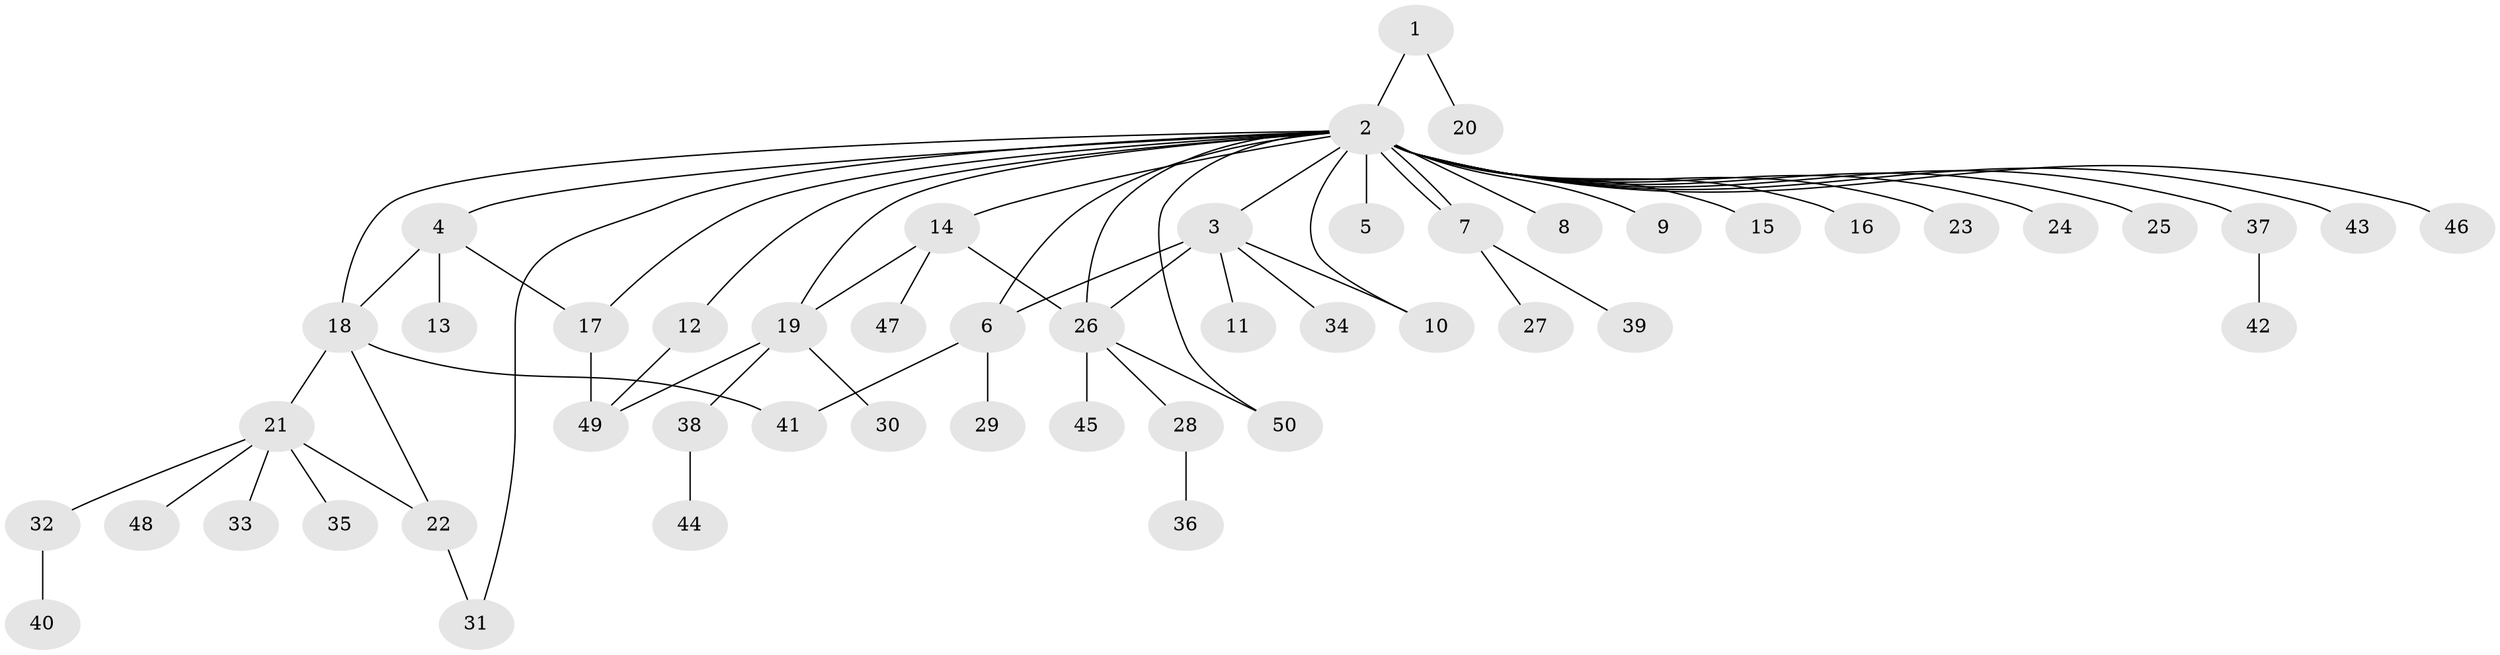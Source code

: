 // Generated by graph-tools (version 1.1) at 2025/35/03/09/25 02:35:49]
// undirected, 50 vertices, 63 edges
graph export_dot {
graph [start="1"]
  node [color=gray90,style=filled];
  1;
  2;
  3;
  4;
  5;
  6;
  7;
  8;
  9;
  10;
  11;
  12;
  13;
  14;
  15;
  16;
  17;
  18;
  19;
  20;
  21;
  22;
  23;
  24;
  25;
  26;
  27;
  28;
  29;
  30;
  31;
  32;
  33;
  34;
  35;
  36;
  37;
  38;
  39;
  40;
  41;
  42;
  43;
  44;
  45;
  46;
  47;
  48;
  49;
  50;
  1 -- 2;
  1 -- 20;
  2 -- 3;
  2 -- 4;
  2 -- 5;
  2 -- 6;
  2 -- 7;
  2 -- 7;
  2 -- 8;
  2 -- 9;
  2 -- 10;
  2 -- 12;
  2 -- 14;
  2 -- 15;
  2 -- 16;
  2 -- 17;
  2 -- 18;
  2 -- 19;
  2 -- 23;
  2 -- 24;
  2 -- 25;
  2 -- 26;
  2 -- 31;
  2 -- 37;
  2 -- 43;
  2 -- 46;
  2 -- 50;
  3 -- 6;
  3 -- 10;
  3 -- 11;
  3 -- 26;
  3 -- 34;
  4 -- 13;
  4 -- 17;
  4 -- 18;
  6 -- 29;
  6 -- 41;
  7 -- 27;
  7 -- 39;
  12 -- 49;
  14 -- 19;
  14 -- 26;
  14 -- 47;
  17 -- 49;
  18 -- 21;
  18 -- 22;
  18 -- 41;
  19 -- 30;
  19 -- 38;
  19 -- 49;
  21 -- 22;
  21 -- 32;
  21 -- 33;
  21 -- 35;
  21 -- 48;
  22 -- 31;
  26 -- 28;
  26 -- 45;
  26 -- 50;
  28 -- 36;
  32 -- 40;
  37 -- 42;
  38 -- 44;
}
